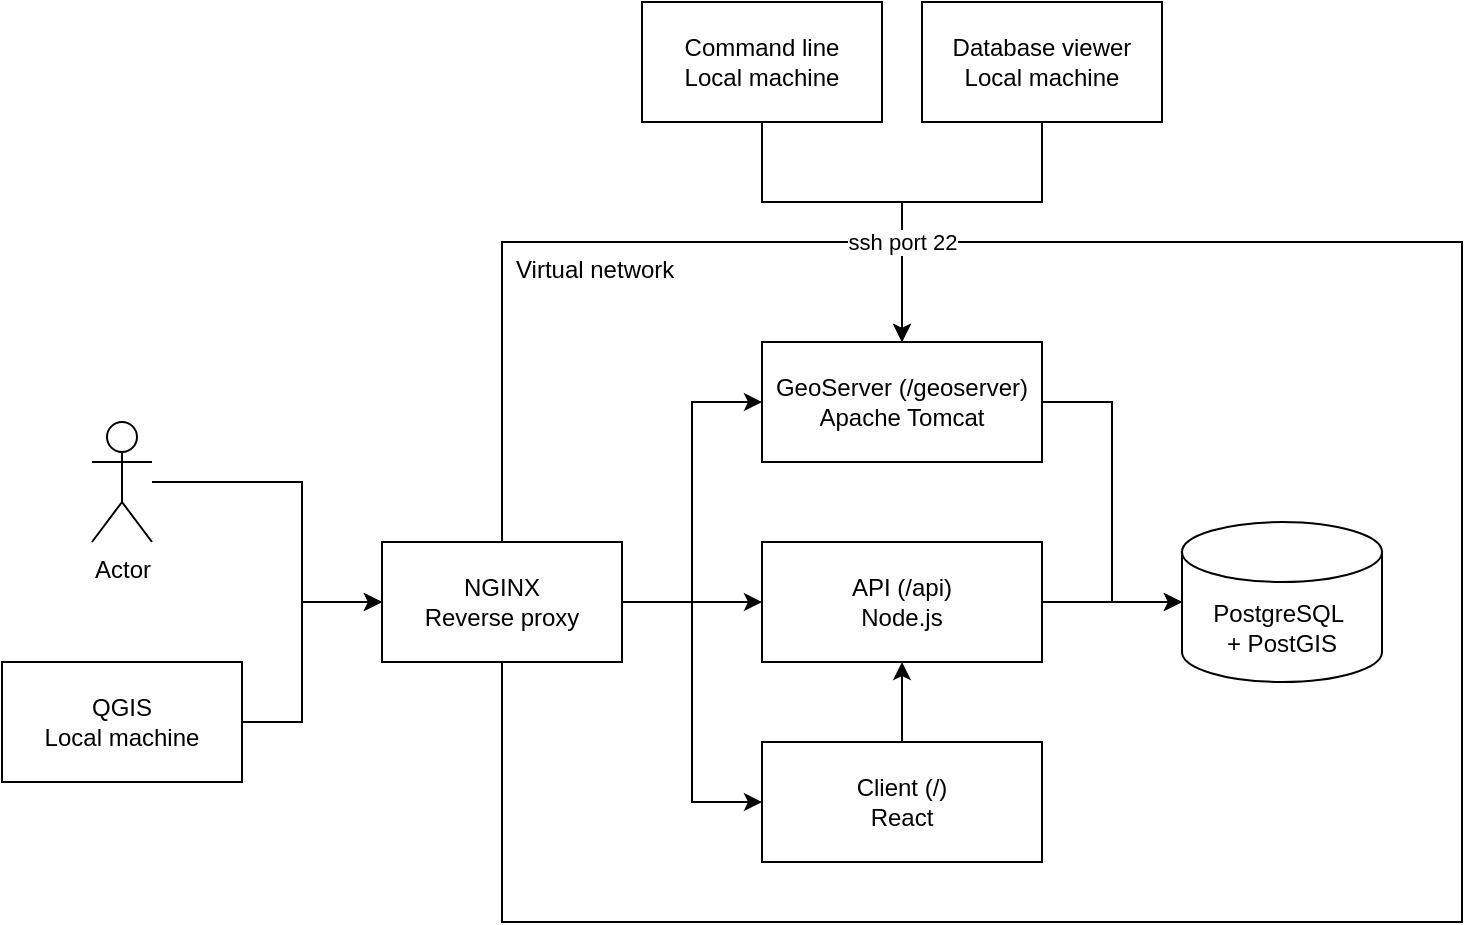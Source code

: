 <mxfile version="24.7.7">
  <diagram id="8AlgdPCDn6n0ILnuQo_i" name="Page-1">
    <mxGraphModel dx="1426" dy="757" grid="1" gridSize="10" guides="1" tooltips="1" connect="1" arrows="1" fold="1" page="1" pageScale="1" pageWidth="850" pageHeight="1100" math="0" shadow="0">
      <root>
        <mxCell id="0" />
        <mxCell id="1" parent="0" />
        <mxCell id="hUenP4PjnOrzFCNMsYbE-26" value="Virtual network" style="rounded=0;whiteSpace=wrap;html=1;align=left;verticalAlign=top;spacingRight=0;spacingLeft=5;" parent="1" vertex="1">
          <mxGeometry x="320" y="180" width="480" height="340" as="geometry" />
        </mxCell>
        <mxCell id="hUenP4PjnOrzFCNMsYbE-7" style="edgeStyle=orthogonalEdgeStyle;rounded=0;orthogonalLoop=1;jettySize=auto;html=1;exitX=1;exitY=0.5;exitDx=0;exitDy=0;entryX=0;entryY=0.5;entryDx=0;entryDy=0;" parent="1" source="hUenP4PjnOrzFCNMsYbE-1" target="hUenP4PjnOrzFCNMsYbE-3" edge="1">
          <mxGeometry relative="1" as="geometry" />
        </mxCell>
        <mxCell id="hUenP4PjnOrzFCNMsYbE-14" style="edgeStyle=orthogonalEdgeStyle;rounded=0;orthogonalLoop=1;jettySize=auto;html=1;entryX=0;entryY=0.5;entryDx=0;entryDy=0;" parent="1" source="hUenP4PjnOrzFCNMsYbE-1" target="hUenP4PjnOrzFCNMsYbE-13" edge="1">
          <mxGeometry relative="1" as="geometry" />
        </mxCell>
        <mxCell id="5" style="edgeStyle=orthogonalEdgeStyle;rounded=0;html=1;exitX=1;exitY=0.5;exitDx=0;exitDy=0;entryX=0;entryY=0.5;entryDx=0;entryDy=0;" parent="1" source="hUenP4PjnOrzFCNMsYbE-1" target="hUenP4PjnOrzFCNMsYbE-16" edge="1">
          <mxGeometry relative="1" as="geometry" />
        </mxCell>
        <mxCell id="hUenP4PjnOrzFCNMsYbE-1" value="NGINX&lt;br&gt;Reverse proxy" style="rounded=0;whiteSpace=wrap;html=1;" parent="1" vertex="1">
          <mxGeometry x="260" y="330" width="120" height="60" as="geometry" />
        </mxCell>
        <mxCell id="hUenP4PjnOrzFCNMsYbE-2" value="PostgreSQL&amp;nbsp;&lt;div&gt;+ PostGIS&lt;/div&gt;" style="shape=cylinder3;whiteSpace=wrap;html=1;boundedLbl=1;backgroundOutline=1;size=15;" parent="1" vertex="1">
          <mxGeometry x="660" y="320" width="100" height="80" as="geometry" />
        </mxCell>
        <mxCell id="hUenP4PjnOrzFCNMsYbE-12" style="edgeStyle=orthogonalEdgeStyle;rounded=0;orthogonalLoop=1;jettySize=auto;html=1;entryX=0;entryY=0.5;entryDx=0;entryDy=0;entryPerimeter=0;" parent="1" source="hUenP4PjnOrzFCNMsYbE-3" target="hUenP4PjnOrzFCNMsYbE-2" edge="1">
          <mxGeometry relative="1" as="geometry" />
        </mxCell>
        <mxCell id="hUenP4PjnOrzFCNMsYbE-3" value="GeoServer (/geoserver)&lt;div&gt;Apache Tomcat&lt;/div&gt;" style="rounded=0;whiteSpace=wrap;html=1;" parent="1" vertex="1">
          <mxGeometry x="450" y="230" width="140" height="60" as="geometry" />
        </mxCell>
        <mxCell id="hUenP4PjnOrzFCNMsYbE-15" style="edgeStyle=orthogonalEdgeStyle;rounded=0;orthogonalLoop=1;jettySize=auto;html=1;exitX=1;exitY=0.5;exitDx=0;exitDy=0;entryX=0;entryY=0.5;entryDx=0;entryDy=0;entryPerimeter=0;" parent="1" source="hUenP4PjnOrzFCNMsYbE-13" target="hUenP4PjnOrzFCNMsYbE-2" edge="1">
          <mxGeometry relative="1" as="geometry" />
        </mxCell>
        <mxCell id="hUenP4PjnOrzFCNMsYbE-13" value="API (/api)&lt;div&gt;Node.js&lt;/div&gt;" style="rounded=0;whiteSpace=wrap;html=1;" parent="1" vertex="1">
          <mxGeometry x="450" y="330" width="140" height="60" as="geometry" />
        </mxCell>
        <mxCell id="6" style="edgeStyle=orthogonalEdgeStyle;html=1;exitX=0.5;exitY=0;exitDx=0;exitDy=0;entryX=0.5;entryY=1;entryDx=0;entryDy=0;" parent="1" source="hUenP4PjnOrzFCNMsYbE-16" target="hUenP4PjnOrzFCNMsYbE-13" edge="1">
          <mxGeometry relative="1" as="geometry" />
        </mxCell>
        <mxCell id="hUenP4PjnOrzFCNMsYbE-16" value="Client (/)&lt;div&gt;React&lt;/div&gt;" style="rounded=0;whiteSpace=wrap;html=1;" parent="1" vertex="1">
          <mxGeometry x="450" y="430" width="140" height="60" as="geometry" />
        </mxCell>
        <mxCell id="17" style="edgeStyle=orthogonalEdgeStyle;rounded=0;html=1;entryX=0.5;entryY=0;entryDx=0;entryDy=0;" parent="1" source="hUenP4PjnOrzFCNMsYbE-17" target="hUenP4PjnOrzFCNMsYbE-3" edge="1">
          <mxGeometry relative="1" as="geometry">
            <Array as="points">
              <mxPoint x="590" y="160" />
              <mxPoint x="520" y="160" />
            </Array>
          </mxGeometry>
        </mxCell>
        <mxCell id="hUenP4PjnOrzFCNMsYbE-17" value="Database viewer&lt;br&gt;Local machine" style="rounded=0;whiteSpace=wrap;html=1;" parent="1" vertex="1">
          <mxGeometry x="530" y="60" width="120" height="60" as="geometry" />
        </mxCell>
        <mxCell id="13" style="edgeStyle=orthogonalEdgeStyle;rounded=0;html=1;exitX=1;exitY=0.5;exitDx=0;exitDy=0;entryX=0;entryY=0.5;entryDx=0;entryDy=0;" parent="1" source="hUenP4PjnOrzFCNMsYbE-28" target="hUenP4PjnOrzFCNMsYbE-1" edge="1">
          <mxGeometry relative="1" as="geometry">
            <Array as="points">
              <mxPoint x="220" y="420" />
              <mxPoint x="220" y="360" />
            </Array>
          </mxGeometry>
        </mxCell>
        <mxCell id="hUenP4PjnOrzFCNMsYbE-28" value="QGIS&lt;br&gt;Local machine" style="rounded=0;whiteSpace=wrap;html=1;" parent="1" vertex="1">
          <mxGeometry x="70" y="390" width="120" height="60" as="geometry" />
        </mxCell>
        <mxCell id="18" value="ssh port 22" style="edgeStyle=orthogonalEdgeStyle;rounded=0;html=1;entryX=0.5;entryY=0;entryDx=0;entryDy=0;" parent="1" source="hUenP4PjnOrzFCNMsYbE-30" target="hUenP4PjnOrzFCNMsYbE-3" edge="1">
          <mxGeometry x="0.444" relative="1" as="geometry">
            <Array as="points">
              <mxPoint x="450" y="160" />
              <mxPoint x="520" y="160" />
            </Array>
            <mxPoint as="offset" />
          </mxGeometry>
        </mxCell>
        <mxCell id="hUenP4PjnOrzFCNMsYbE-30" value="Command line&lt;br&gt;Local machine" style="rounded=0;whiteSpace=wrap;html=1;" parent="1" vertex="1">
          <mxGeometry x="390" y="60" width="120" height="60" as="geometry" />
        </mxCell>
        <mxCell id="12" style="edgeStyle=orthogonalEdgeStyle;rounded=0;html=1;entryX=0;entryY=0.5;entryDx=0;entryDy=0;" parent="1" source="7" target="hUenP4PjnOrzFCNMsYbE-1" edge="1">
          <mxGeometry relative="1" as="geometry">
            <Array as="points">
              <mxPoint x="220" y="300" />
              <mxPoint x="220" y="360" />
            </Array>
          </mxGeometry>
        </mxCell>
        <mxCell id="7" value="Actor" style="shape=umlActor;verticalLabelPosition=bottom;verticalAlign=top;html=1;outlineConnect=0;" parent="1" vertex="1">
          <mxGeometry x="115" y="270" width="30" height="60" as="geometry" />
        </mxCell>
      </root>
    </mxGraphModel>
  </diagram>
</mxfile>
